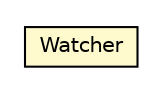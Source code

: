 #!/usr/local/bin/dot
#
# Class diagram 
# Generated by UMLGraph version R5_6-24-gf6e263 (http://www.umlgraph.org/)
#

digraph G {
	edge [fontname="Helvetica",fontsize=10,labelfontname="Helvetica",labelfontsize=10];
	node [fontname="Helvetica",fontsize=10,shape=plaintext];
	nodesep=0.25;
	ranksep=0.5;
	// org.universAAL.service.asor.Watcher
	c8571161 [label=<<table title="org.universAAL.service.asor.Watcher" border="0" cellborder="1" cellspacing="0" cellpadding="2" port="p" bgcolor="lemonChiffon" href="./Watcher.html">
		<tr><td><table border="0" cellspacing="0" cellpadding="1">
<tr><td align="center" balign="center"> Watcher </td></tr>
		</table></td></tr>
		</table>>, URL="./Watcher.html", fontname="Helvetica", fontcolor="black", fontsize=10.0];
}

